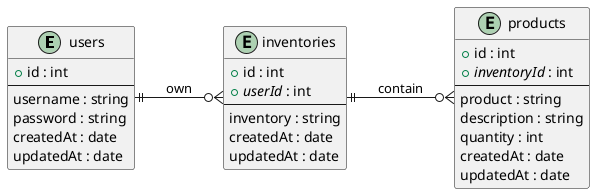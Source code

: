 @startuml inventiveDB
left to right direction

entity users {
    +id : int
    --
    username : string
    password : string
    createdAt : date
    updatedAt : date
}

entity inventories {
    +id : int
    +//userId// : int
    --
    inventory : string
    createdAt : date
    updatedAt : date
}

entity products {
    +id : int
    +//inventoryId// : int
    --
    product : string
    description : string
    quantity : int
    createdAt : date
    updatedAt : date
}

users ||--o{ inventories : own
inventories ||--o{ products : contain

@enduml
